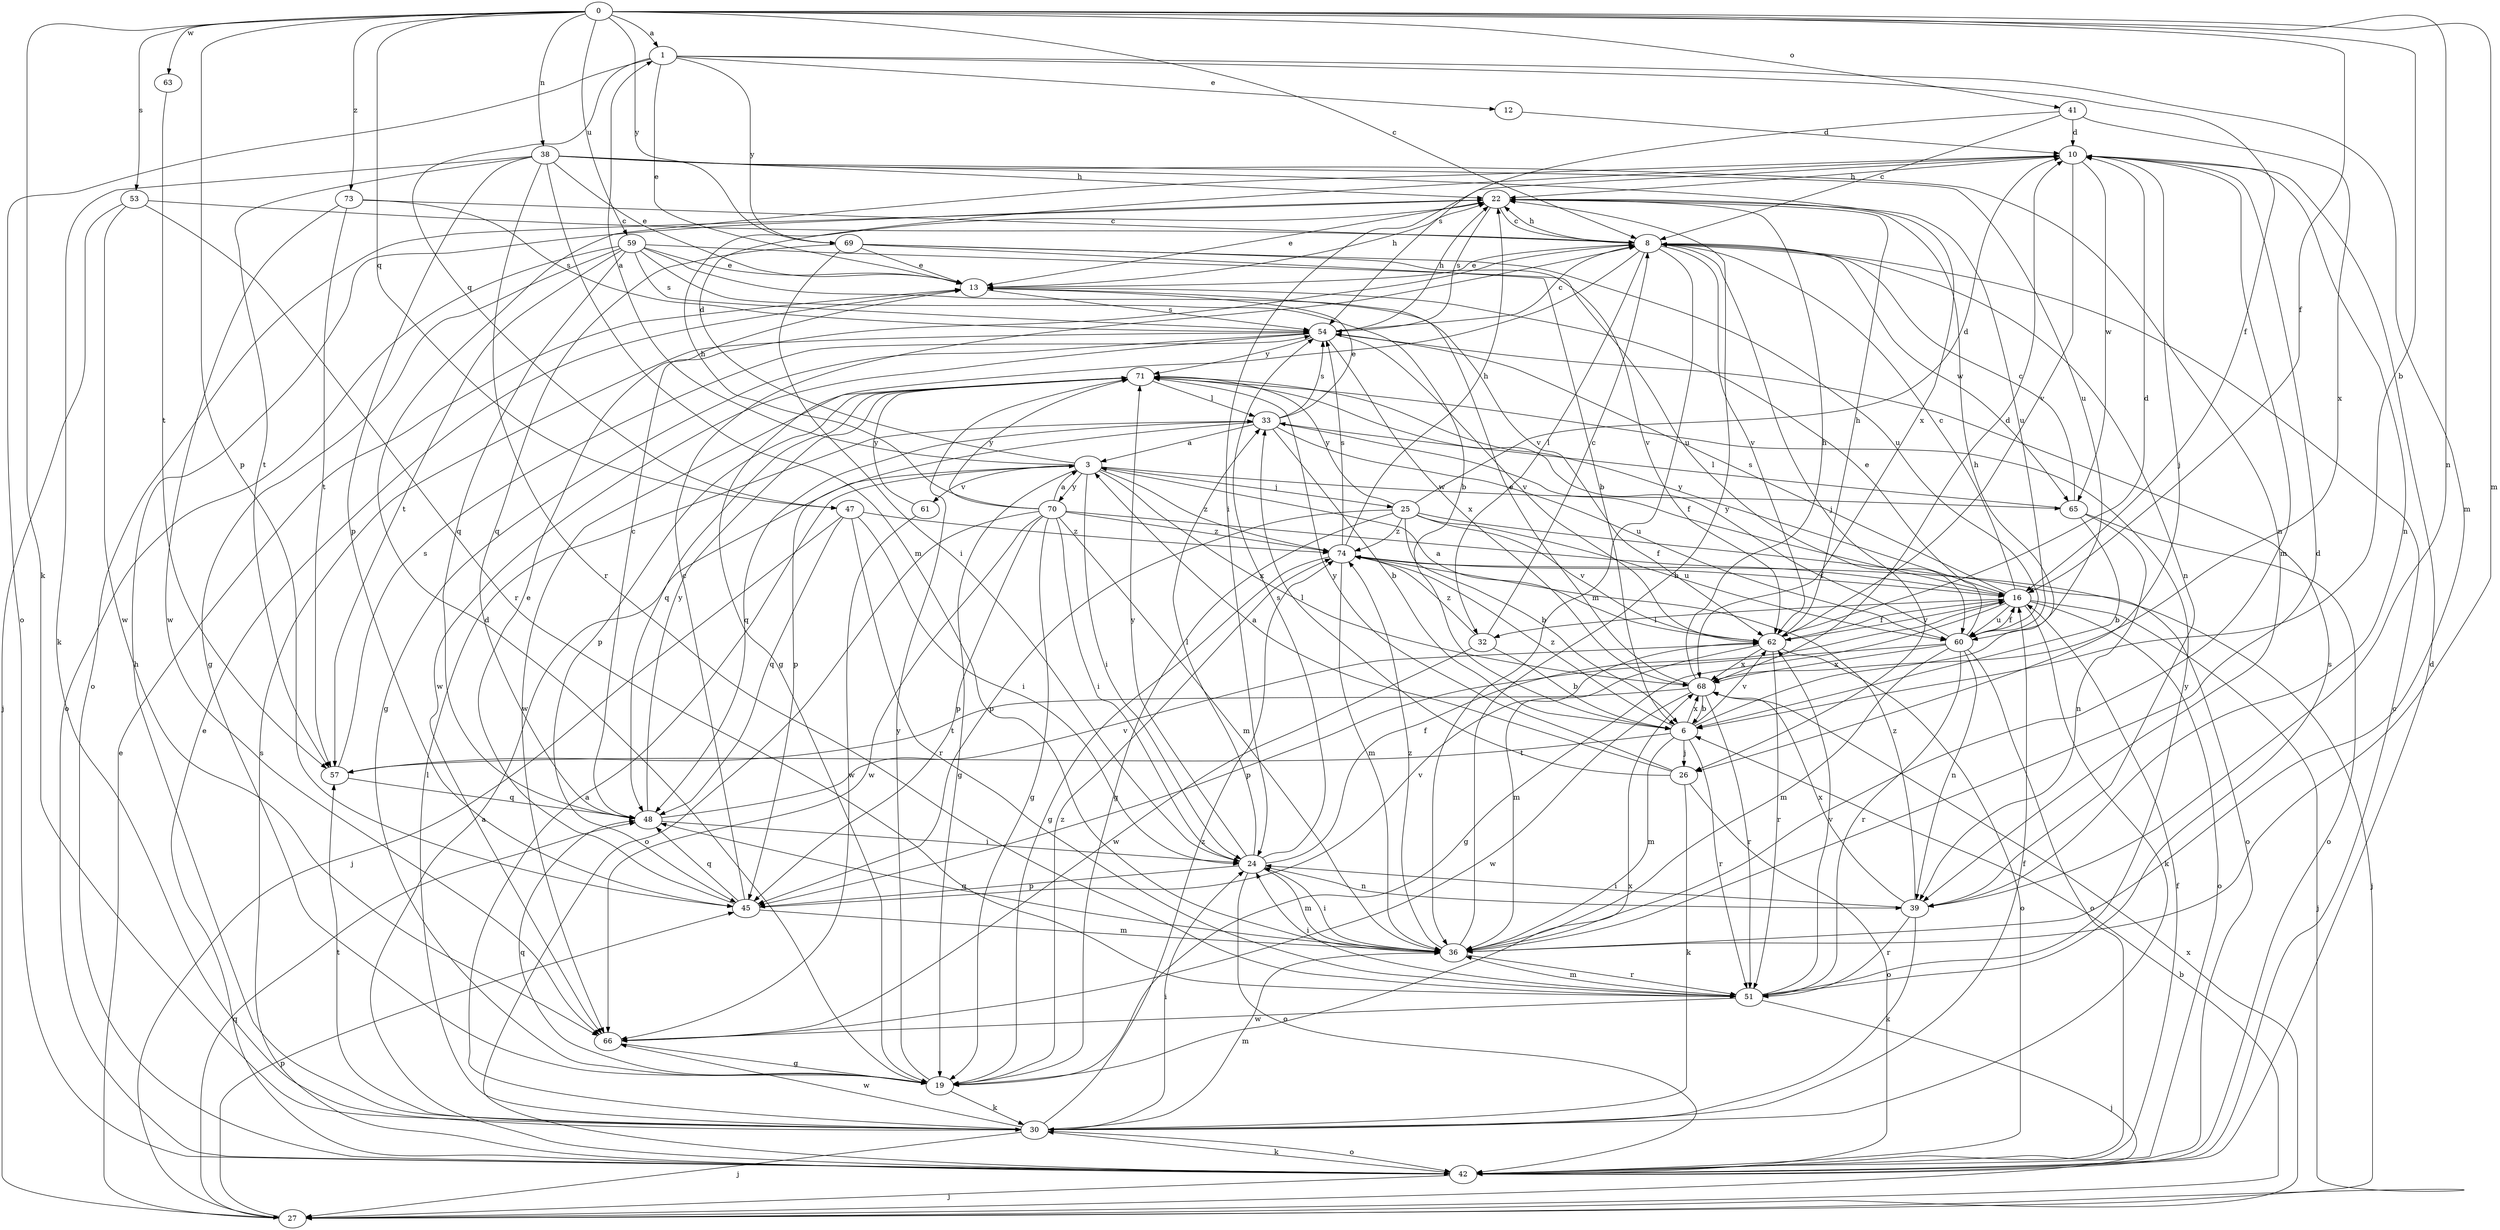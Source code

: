 strict digraph  {
0;
1;
3;
6;
8;
10;
12;
13;
16;
19;
22;
24;
25;
26;
27;
30;
32;
33;
36;
38;
39;
41;
42;
45;
47;
48;
51;
53;
54;
57;
59;
60;
61;
62;
63;
65;
66;
68;
69;
70;
71;
73;
74;
0 -> 1  [label=a];
0 -> 6  [label=b];
0 -> 8  [label=c];
0 -> 16  [label=f];
0 -> 30  [label=k];
0 -> 36  [label=m];
0 -> 38  [label=n];
0 -> 39  [label=n];
0 -> 41  [label=o];
0 -> 45  [label=p];
0 -> 47  [label=q];
0 -> 53  [label=s];
0 -> 59  [label=u];
0 -> 63  [label=w];
0 -> 69  [label=y];
0 -> 73  [label=z];
1 -> 12  [label=e];
1 -> 13  [label=e];
1 -> 16  [label=f];
1 -> 36  [label=m];
1 -> 42  [label=o];
1 -> 47  [label=q];
1 -> 69  [label=y];
3 -> 1  [label=a];
3 -> 10  [label=d];
3 -> 19  [label=g];
3 -> 24  [label=i];
3 -> 25  [label=j];
3 -> 61  [label=v];
3 -> 65  [label=w];
3 -> 68  [label=x];
3 -> 70  [label=y];
3 -> 74  [label=z];
6 -> 22  [label=h];
6 -> 26  [label=j];
6 -> 36  [label=m];
6 -> 51  [label=r];
6 -> 57  [label=t];
6 -> 62  [label=v];
6 -> 68  [label=x];
6 -> 74  [label=z];
8 -> 13  [label=e];
8 -> 19  [label=g];
8 -> 22  [label=h];
8 -> 26  [label=j];
8 -> 32  [label=l];
8 -> 36  [label=m];
8 -> 39  [label=n];
8 -> 62  [label=v];
8 -> 65  [label=w];
10 -> 22  [label=h];
10 -> 24  [label=i];
10 -> 26  [label=j];
10 -> 36  [label=m];
10 -> 39  [label=n];
10 -> 62  [label=v];
10 -> 65  [label=w];
12 -> 10  [label=d];
13 -> 22  [label=h];
13 -> 54  [label=s];
16 -> 8  [label=c];
16 -> 19  [label=g];
16 -> 27  [label=j];
16 -> 30  [label=k];
16 -> 32  [label=l];
16 -> 42  [label=o];
16 -> 54  [label=s];
16 -> 60  [label=u];
16 -> 62  [label=v];
16 -> 71  [label=y];
19 -> 10  [label=d];
19 -> 30  [label=k];
19 -> 48  [label=q];
19 -> 68  [label=x];
19 -> 71  [label=y];
19 -> 74  [label=z];
22 -> 8  [label=c];
22 -> 13  [label=e];
22 -> 42  [label=o];
22 -> 54  [label=s];
22 -> 60  [label=u];
24 -> 16  [label=f];
24 -> 33  [label=l];
24 -> 36  [label=m];
24 -> 39  [label=n];
24 -> 42  [label=o];
24 -> 45  [label=p];
24 -> 54  [label=s];
24 -> 71  [label=y];
25 -> 6  [label=b];
25 -> 10  [label=d];
25 -> 19  [label=g];
25 -> 42  [label=o];
25 -> 45  [label=p];
25 -> 60  [label=u];
25 -> 62  [label=v];
25 -> 71  [label=y];
25 -> 74  [label=z];
26 -> 3  [label=a];
26 -> 30  [label=k];
26 -> 33  [label=l];
26 -> 42  [label=o];
26 -> 71  [label=y];
27 -> 6  [label=b];
27 -> 13  [label=e];
27 -> 45  [label=p];
27 -> 48  [label=q];
27 -> 68  [label=x];
30 -> 3  [label=a];
30 -> 16  [label=f];
30 -> 22  [label=h];
30 -> 24  [label=i];
30 -> 27  [label=j];
30 -> 33  [label=l];
30 -> 36  [label=m];
30 -> 42  [label=o];
30 -> 57  [label=t];
30 -> 66  [label=w];
30 -> 74  [label=z];
32 -> 6  [label=b];
32 -> 8  [label=c];
32 -> 66  [label=w];
32 -> 74  [label=z];
33 -> 3  [label=a];
33 -> 6  [label=b];
33 -> 13  [label=e];
33 -> 16  [label=f];
33 -> 45  [label=p];
33 -> 48  [label=q];
33 -> 54  [label=s];
33 -> 60  [label=u];
36 -> 10  [label=d];
36 -> 22  [label=h];
36 -> 24  [label=i];
36 -> 48  [label=q];
36 -> 51  [label=r];
36 -> 74  [label=z];
38 -> 13  [label=e];
38 -> 22  [label=h];
38 -> 30  [label=k];
38 -> 36  [label=m];
38 -> 39  [label=n];
38 -> 45  [label=p];
38 -> 51  [label=r];
38 -> 57  [label=t];
38 -> 60  [label=u];
38 -> 68  [label=x];
39 -> 24  [label=i];
39 -> 30  [label=k];
39 -> 51  [label=r];
39 -> 68  [label=x];
39 -> 74  [label=z];
41 -> 8  [label=c];
41 -> 10  [label=d];
41 -> 54  [label=s];
41 -> 68  [label=x];
42 -> 3  [label=a];
42 -> 8  [label=c];
42 -> 10  [label=d];
42 -> 13  [label=e];
42 -> 16  [label=f];
42 -> 27  [label=j];
42 -> 30  [label=k];
42 -> 54  [label=s];
45 -> 8  [label=c];
45 -> 13  [label=e];
45 -> 36  [label=m];
45 -> 48  [label=q];
45 -> 62  [label=v];
47 -> 24  [label=i];
47 -> 27  [label=j];
47 -> 48  [label=q];
47 -> 51  [label=r];
47 -> 74  [label=z];
48 -> 8  [label=c];
48 -> 24  [label=i];
48 -> 62  [label=v];
48 -> 71  [label=y];
51 -> 24  [label=i];
51 -> 27  [label=j];
51 -> 36  [label=m];
51 -> 54  [label=s];
51 -> 62  [label=v];
51 -> 66  [label=w];
51 -> 71  [label=y];
53 -> 8  [label=c];
53 -> 27  [label=j];
53 -> 51  [label=r];
53 -> 66  [label=w];
54 -> 8  [label=c];
54 -> 19  [label=g];
54 -> 22  [label=h];
54 -> 62  [label=v];
54 -> 66  [label=w];
54 -> 68  [label=x];
54 -> 71  [label=y];
57 -> 48  [label=q];
57 -> 54  [label=s];
59 -> 6  [label=b];
59 -> 13  [label=e];
59 -> 19  [label=g];
59 -> 42  [label=o];
59 -> 48  [label=q];
59 -> 54  [label=s];
59 -> 57  [label=t];
59 -> 60  [label=u];
59 -> 62  [label=v];
60 -> 13  [label=e];
60 -> 16  [label=f];
60 -> 36  [label=m];
60 -> 39  [label=n];
60 -> 42  [label=o];
60 -> 45  [label=p];
60 -> 51  [label=r];
60 -> 68  [label=x];
60 -> 71  [label=y];
61 -> 66  [label=w];
61 -> 71  [label=y];
62 -> 3  [label=a];
62 -> 10  [label=d];
62 -> 16  [label=f];
62 -> 22  [label=h];
62 -> 36  [label=m];
62 -> 42  [label=o];
62 -> 51  [label=r];
62 -> 68  [label=x];
63 -> 57  [label=t];
65 -> 6  [label=b];
65 -> 8  [label=c];
65 -> 33  [label=l];
65 -> 39  [label=n];
65 -> 42  [label=o];
66 -> 19  [label=g];
68 -> 6  [label=b];
68 -> 10  [label=d];
68 -> 13  [label=e];
68 -> 22  [label=h];
68 -> 51  [label=r];
68 -> 57  [label=t];
68 -> 66  [label=w];
69 -> 6  [label=b];
69 -> 13  [label=e];
69 -> 24  [label=i];
69 -> 48  [label=q];
69 -> 60  [label=u];
69 -> 62  [label=v];
70 -> 3  [label=a];
70 -> 16  [label=f];
70 -> 19  [label=g];
70 -> 22  [label=h];
70 -> 24  [label=i];
70 -> 36  [label=m];
70 -> 42  [label=o];
70 -> 45  [label=p];
70 -> 66  [label=w];
70 -> 71  [label=y];
70 -> 74  [label=z];
71 -> 33  [label=l];
71 -> 45  [label=p];
71 -> 48  [label=q];
71 -> 66  [label=w];
73 -> 8  [label=c];
73 -> 54  [label=s];
73 -> 57  [label=t];
73 -> 66  [label=w];
74 -> 16  [label=f];
74 -> 19  [label=g];
74 -> 22  [label=h];
74 -> 27  [label=j];
74 -> 36  [label=m];
74 -> 54  [label=s];
}
